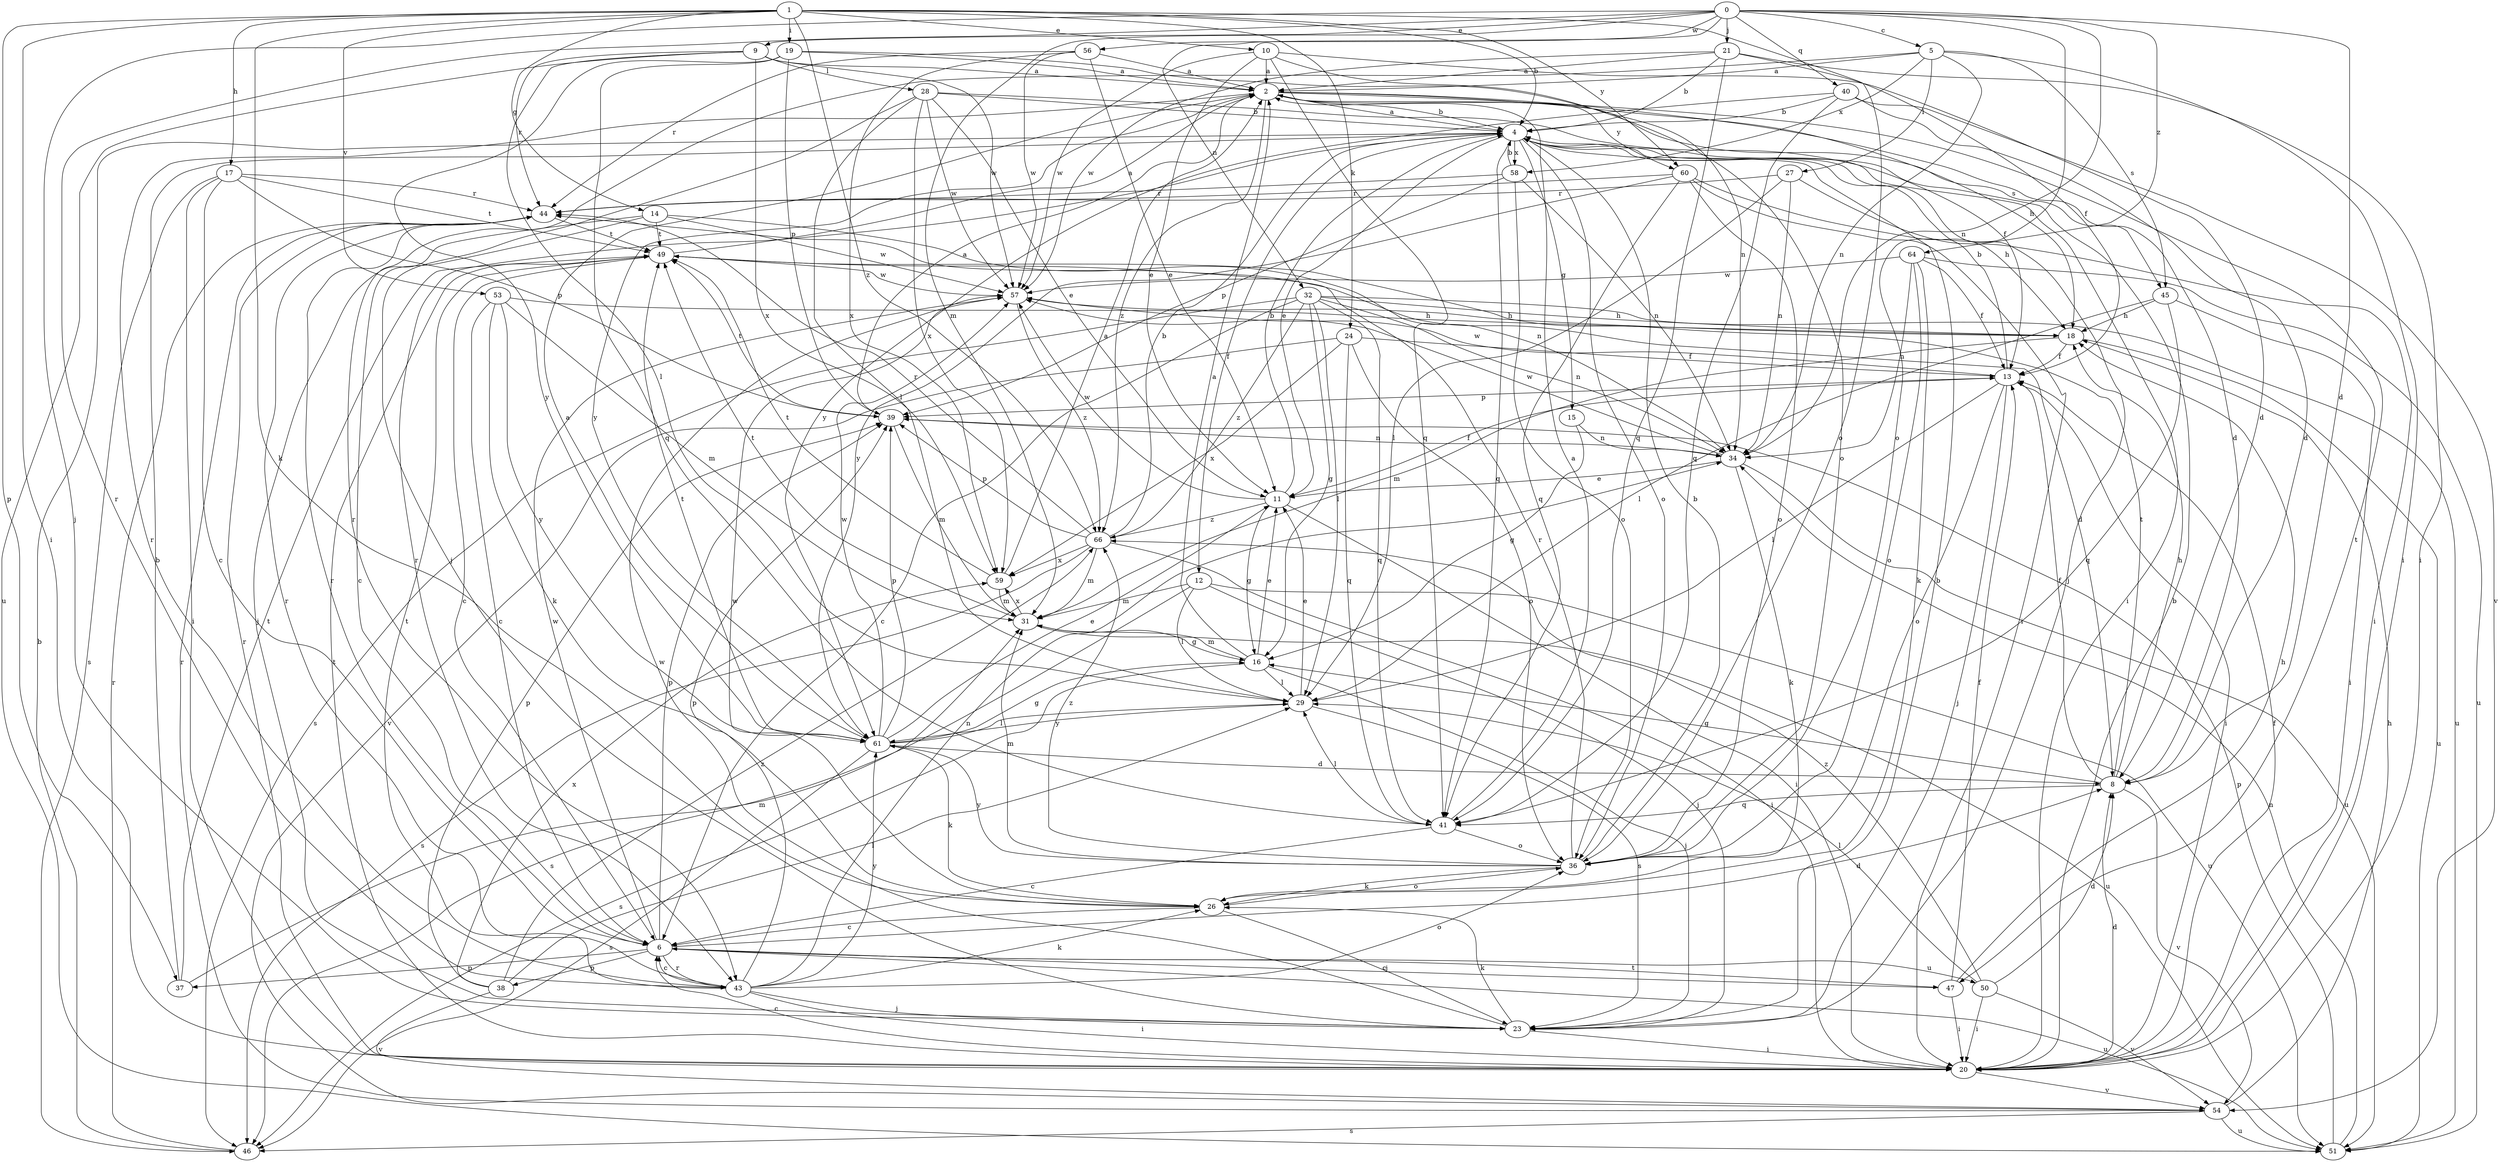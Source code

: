 strict digraph  {
0;
1;
2;
4;
5;
6;
8;
9;
10;
11;
12;
13;
14;
15;
16;
17;
18;
19;
20;
21;
23;
24;
26;
27;
28;
29;
31;
32;
34;
36;
37;
38;
39;
40;
41;
43;
44;
45;
46;
47;
49;
50;
51;
53;
54;
56;
57;
58;
59;
60;
61;
64;
66;
0 -> 5  [label=c];
0 -> 8  [label=d];
0 -> 9  [label=e];
0 -> 21  [label=j];
0 -> 23  [label=j];
0 -> 31  [label=m];
0 -> 32  [label=n];
0 -> 34  [label=n];
0 -> 36  [label=o];
0 -> 40  [label=q];
0 -> 43  [label=r];
0 -> 56  [label=w];
0 -> 64  [label=z];
1 -> 4  [label=b];
1 -> 10  [label=e];
1 -> 14  [label=g];
1 -> 17  [label=h];
1 -> 19  [label=i];
1 -> 20  [label=i];
1 -> 24  [label=k];
1 -> 26  [label=k];
1 -> 36  [label=o];
1 -> 37  [label=p];
1 -> 53  [label=v];
1 -> 60  [label=y];
1 -> 66  [label=z];
2 -> 4  [label=b];
2 -> 8  [label=d];
2 -> 18  [label=h];
2 -> 43  [label=r];
2 -> 45  [label=s];
2 -> 47  [label=t];
2 -> 60  [label=y];
2 -> 61  [label=y];
2 -> 66  [label=z];
4 -> 2  [label=a];
4 -> 11  [label=e];
4 -> 12  [label=f];
4 -> 15  [label=g];
4 -> 20  [label=i];
4 -> 23  [label=j];
4 -> 36  [label=o];
4 -> 41  [label=q];
4 -> 43  [label=r];
4 -> 58  [label=x];
5 -> 2  [label=a];
5 -> 20  [label=i];
5 -> 27  [label=l];
5 -> 34  [label=n];
5 -> 43  [label=r];
5 -> 45  [label=s];
5 -> 58  [label=x];
6 -> 8  [label=d];
6 -> 37  [label=p];
6 -> 38  [label=p];
6 -> 39  [label=p];
6 -> 43  [label=r];
6 -> 44  [label=r];
6 -> 47  [label=t];
6 -> 50  [label=u];
6 -> 51  [label=u];
6 -> 57  [label=w];
8 -> 13  [label=f];
8 -> 16  [label=g];
8 -> 18  [label=h];
8 -> 41  [label=q];
8 -> 49  [label=t];
8 -> 54  [label=v];
9 -> 2  [label=a];
9 -> 28  [label=l];
9 -> 29  [label=l];
9 -> 44  [label=r];
9 -> 51  [label=u];
9 -> 57  [label=w];
9 -> 59  [label=x];
10 -> 2  [label=a];
10 -> 8  [label=d];
10 -> 11  [label=e];
10 -> 36  [label=o];
10 -> 41  [label=q];
10 -> 57  [label=w];
11 -> 4  [label=b];
11 -> 13  [label=f];
11 -> 16  [label=g];
11 -> 20  [label=i];
11 -> 57  [label=w];
11 -> 66  [label=z];
12 -> 23  [label=j];
12 -> 29  [label=l];
12 -> 31  [label=m];
12 -> 46  [label=s];
12 -> 51  [label=u];
13 -> 4  [label=b];
13 -> 20  [label=i];
13 -> 23  [label=j];
13 -> 29  [label=l];
13 -> 36  [label=o];
13 -> 39  [label=p];
13 -> 57  [label=w];
14 -> 6  [label=c];
14 -> 23  [label=j];
14 -> 34  [label=n];
14 -> 49  [label=t];
14 -> 57  [label=w];
15 -> 16  [label=g];
15 -> 34  [label=n];
16 -> 2  [label=a];
16 -> 11  [label=e];
16 -> 23  [label=j];
16 -> 29  [label=l];
16 -> 31  [label=m];
16 -> 46  [label=s];
17 -> 6  [label=c];
17 -> 20  [label=i];
17 -> 39  [label=p];
17 -> 44  [label=r];
17 -> 46  [label=s];
17 -> 49  [label=t];
18 -> 13  [label=f];
18 -> 31  [label=m];
18 -> 51  [label=u];
19 -> 2  [label=a];
19 -> 34  [label=n];
19 -> 39  [label=p];
19 -> 41  [label=q];
19 -> 61  [label=y];
20 -> 4  [label=b];
20 -> 6  [label=c];
20 -> 8  [label=d];
20 -> 13  [label=f];
20 -> 44  [label=r];
20 -> 49  [label=t];
20 -> 54  [label=v];
21 -> 2  [label=a];
21 -> 4  [label=b];
21 -> 13  [label=f];
21 -> 20  [label=i];
21 -> 41  [label=q];
21 -> 57  [label=w];
23 -> 4  [label=b];
23 -> 20  [label=i];
23 -> 26  [label=k];
23 -> 57  [label=w];
24 -> 13  [label=f];
24 -> 36  [label=o];
24 -> 41  [label=q];
24 -> 54  [label=v];
24 -> 59  [label=x];
26 -> 6  [label=c];
26 -> 23  [label=j];
26 -> 36  [label=o];
26 -> 57  [label=w];
27 -> 20  [label=i];
27 -> 29  [label=l];
27 -> 34  [label=n];
27 -> 44  [label=r];
28 -> 4  [label=b];
28 -> 11  [label=e];
28 -> 13  [label=f];
28 -> 23  [label=j];
28 -> 29  [label=l];
28 -> 57  [label=w];
28 -> 59  [label=x];
29 -> 11  [label=e];
29 -> 61  [label=y];
29 -> 23  [label=s];
31 -> 16  [label=g];
31 -> 49  [label=t];
31 -> 51  [label=u];
31 -> 59  [label=x];
32 -> 6  [label=c];
32 -> 16  [label=g];
32 -> 18  [label=h];
32 -> 29  [label=l];
32 -> 34  [label=n];
32 -> 41  [label=q];
32 -> 46  [label=s];
32 -> 51  [label=u];
32 -> 66  [label=z];
34 -> 11  [label=e];
34 -> 26  [label=k];
34 -> 51  [label=u];
34 -> 57  [label=w];
36 -> 4  [label=b];
36 -> 26  [label=k];
36 -> 31  [label=m];
36 -> 44  [label=r];
36 -> 61  [label=y];
36 -> 66  [label=z];
37 -> 4  [label=b];
37 -> 31  [label=m];
37 -> 49  [label=t];
38 -> 29  [label=l];
38 -> 39  [label=p];
38 -> 54  [label=v];
38 -> 59  [label=x];
38 -> 66  [label=z];
39 -> 2  [label=a];
39 -> 31  [label=m];
39 -> 34  [label=n];
39 -> 49  [label=t];
40 -> 4  [label=b];
40 -> 8  [label=d];
40 -> 41  [label=q];
40 -> 54  [label=v];
40 -> 61  [label=y];
41 -> 2  [label=a];
41 -> 6  [label=c];
41 -> 29  [label=l];
41 -> 36  [label=o];
43 -> 6  [label=c];
43 -> 20  [label=i];
43 -> 23  [label=j];
43 -> 26  [label=k];
43 -> 34  [label=n];
43 -> 36  [label=o];
43 -> 39  [label=p];
43 -> 44  [label=r];
43 -> 49  [label=t];
43 -> 61  [label=y];
44 -> 49  [label=t];
45 -> 18  [label=h];
45 -> 20  [label=i];
45 -> 29  [label=l];
45 -> 41  [label=q];
46 -> 4  [label=b];
46 -> 44  [label=r];
47 -> 6  [label=c];
47 -> 13  [label=f];
47 -> 18  [label=h];
47 -> 20  [label=i];
49 -> 2  [label=a];
49 -> 6  [label=c];
49 -> 8  [label=d];
49 -> 57  [label=w];
50 -> 8  [label=d];
50 -> 20  [label=i];
50 -> 29  [label=l];
50 -> 54  [label=v];
50 -> 66  [label=z];
51 -> 34  [label=n];
51 -> 39  [label=p];
53 -> 6  [label=c];
53 -> 18  [label=h];
53 -> 26  [label=k];
53 -> 31  [label=m];
53 -> 61  [label=y];
54 -> 18  [label=h];
54 -> 44  [label=r];
54 -> 46  [label=s];
54 -> 51  [label=u];
56 -> 2  [label=a];
56 -> 11  [label=e];
56 -> 44  [label=r];
56 -> 57  [label=w];
56 -> 59  [label=x];
57 -> 18  [label=h];
57 -> 66  [label=z];
58 -> 4  [label=b];
58 -> 34  [label=n];
58 -> 36  [label=o];
58 -> 39  [label=p];
58 -> 44  [label=r];
59 -> 2  [label=a];
59 -> 31  [label=m];
59 -> 49  [label=t];
60 -> 18  [label=h];
60 -> 20  [label=i];
60 -> 36  [label=o];
60 -> 41  [label=q];
60 -> 44  [label=r];
60 -> 61  [label=y];
61 -> 2  [label=a];
61 -> 8  [label=d];
61 -> 11  [label=e];
61 -> 16  [label=g];
61 -> 26  [label=k];
61 -> 29  [label=l];
61 -> 39  [label=p];
61 -> 46  [label=s];
61 -> 49  [label=t];
61 -> 57  [label=w];
64 -> 13  [label=f];
64 -> 26  [label=k];
64 -> 34  [label=n];
64 -> 36  [label=o];
64 -> 51  [label=u];
64 -> 57  [label=w];
66 -> 4  [label=b];
66 -> 20  [label=i];
66 -> 31  [label=m];
66 -> 39  [label=p];
66 -> 44  [label=r];
66 -> 46  [label=s];
66 -> 59  [label=x];
}
